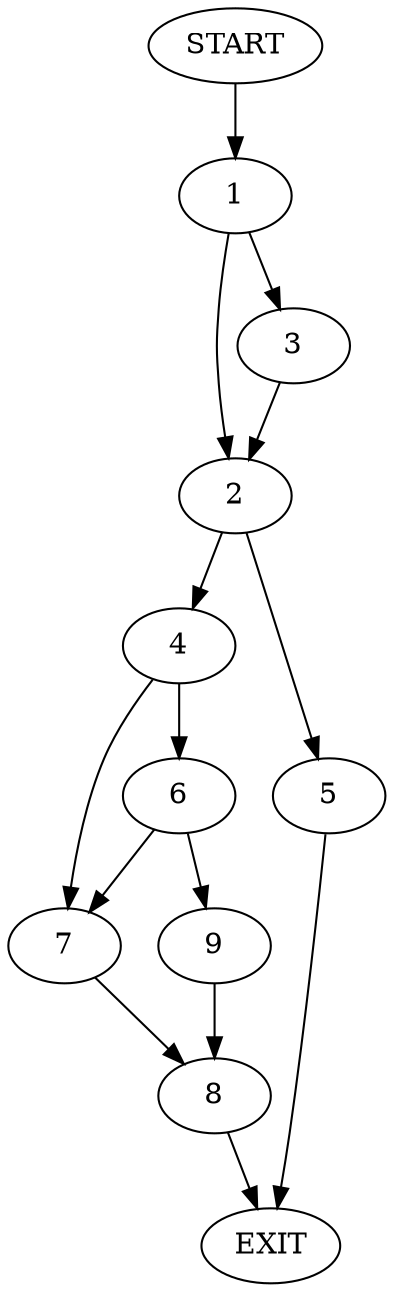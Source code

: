 digraph {
0 [label="START"]
10 [label="EXIT"]
0 -> 1
1 -> 2
1 -> 3
2 -> 4
2 -> 5
3 -> 2
5 -> 10
4 -> 6
4 -> 7
7 -> 8
6 -> 9
6 -> 7
9 -> 8
8 -> 10
}
